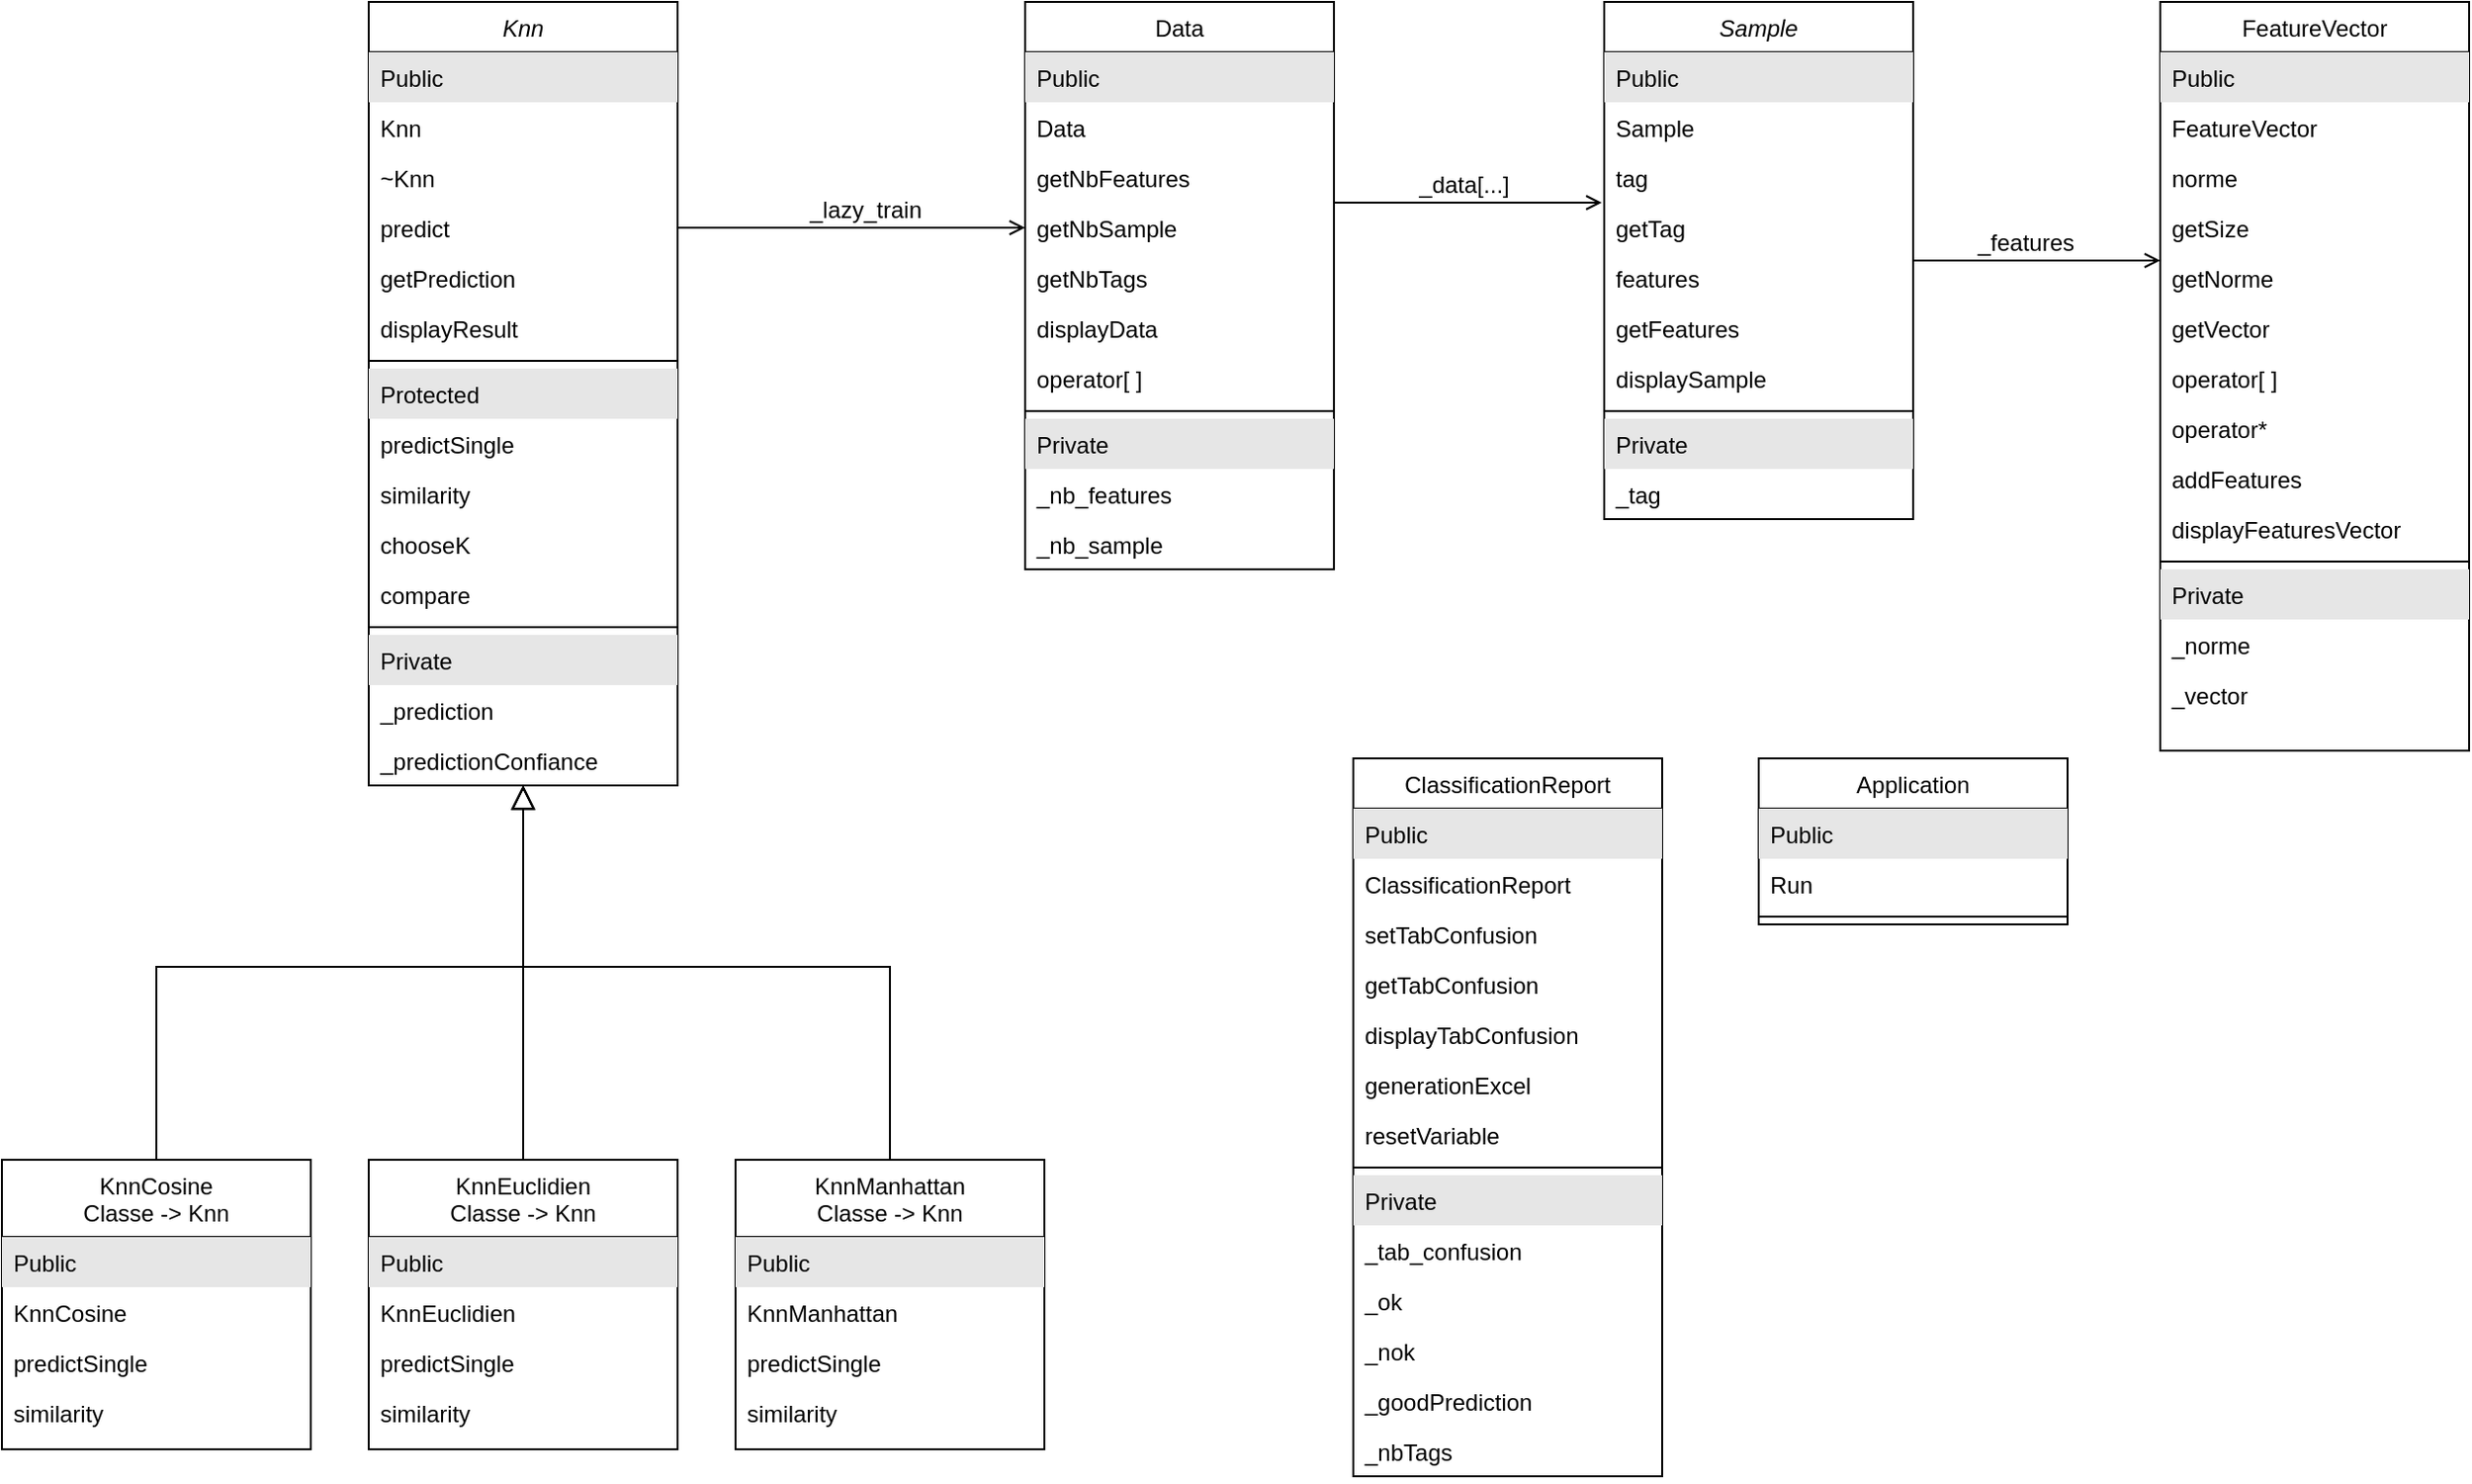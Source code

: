 <mxfile version="23.0.2" type="device">
  <diagram id="C5RBs43oDa-KdzZeNtuy" name="Page-1">
    <mxGraphModel dx="2769" dy="868" grid="0" gridSize="10" guides="1" tooltips="1" connect="1" arrows="1" fold="1" page="0" pageScale="1" pageWidth="827" pageHeight="1169" math="0" shadow="0">
      <root>
        <mxCell id="WIyWlLk6GJQsqaUBKTNV-0" />
        <mxCell id="WIyWlLk6GJQsqaUBKTNV-1" parent="WIyWlLk6GJQsqaUBKTNV-0" />
        <mxCell id="zkfFHV4jXpPFQw0GAbJ--0" value="Sample" style="swimlane;fontStyle=2;align=center;verticalAlign=top;childLayout=stackLayout;horizontal=1;startSize=26;horizontalStack=0;resizeParent=1;resizeLast=0;collapsible=1;marginBottom=0;rounded=0;shadow=0;strokeWidth=1;" parent="WIyWlLk6GJQsqaUBKTNV-1" vertex="1">
          <mxGeometry x="220" y="120" width="160" height="268" as="geometry">
            <mxRectangle x="220" y="120" width="160" height="26" as="alternateBounds" />
          </mxGeometry>
        </mxCell>
        <mxCell id="HEh5uCjqlM5CxO42WRTw-84" value="Public" style="text;align=left;verticalAlign=top;spacingLeft=4;spacingRight=4;overflow=hidden;rotatable=0;points=[[0,0.5],[1,0.5]];portConstraint=eastwest;fillColor=#E6E6E6;" parent="zkfFHV4jXpPFQw0GAbJ--0" vertex="1">
          <mxGeometry y="26" width="160" height="26" as="geometry" />
        </mxCell>
        <mxCell id="zkfFHV4jXpPFQw0GAbJ--1" value="Sample" style="text;align=left;verticalAlign=top;spacingLeft=4;spacingRight=4;overflow=hidden;rotatable=0;points=[[0,0.5],[1,0.5]];portConstraint=eastwest;" parent="zkfFHV4jXpPFQw0GAbJ--0" vertex="1">
          <mxGeometry y="52" width="160" height="26" as="geometry" />
        </mxCell>
        <mxCell id="zkfFHV4jXpPFQw0GAbJ--2" value="tag" style="text;align=left;verticalAlign=top;spacingLeft=4;spacingRight=4;overflow=hidden;rotatable=0;points=[[0,0.5],[1,0.5]];portConstraint=eastwest;rounded=0;shadow=0;html=0;" parent="zkfFHV4jXpPFQw0GAbJ--0" vertex="1">
          <mxGeometry y="78" width="160" height="26" as="geometry" />
        </mxCell>
        <mxCell id="HEh5uCjqlM5CxO42WRTw-120" value="" style="endArrow=open;shadow=0;strokeWidth=1;rounded=0;endFill=1;edgeStyle=elbowEdgeStyle;elbow=vertical;entryX=-0.008;entryY=0.013;entryDx=0;entryDy=0;entryPerimeter=0;" parent="zkfFHV4jXpPFQw0GAbJ--0" target="zkfFHV4jXpPFQw0GAbJ--3" edge="1">
          <mxGeometry x="0.5" y="41" relative="1" as="geometry">
            <mxPoint x="-140" y="104.04" as="sourcePoint" />
            <mxPoint x="40" y="104.04" as="targetPoint" />
            <mxPoint x="-40" y="32" as="offset" />
          </mxGeometry>
        </mxCell>
        <mxCell id="HEh5uCjqlM5CxO42WRTw-121" value="_data[...]" style="text;html=1;resizable=0;points=[];;align=center;verticalAlign=middle;labelBackgroundColor=none;rounded=0;shadow=0;strokeWidth=1;fontSize=12;" parent="HEh5uCjqlM5CxO42WRTw-120" vertex="1" connectable="0">
          <mxGeometry x="0.5" y="49" relative="1" as="geometry">
            <mxPoint x="-38" y="40" as="offset" />
          </mxGeometry>
        </mxCell>
        <mxCell id="zkfFHV4jXpPFQw0GAbJ--3" value="getTag" style="text;align=left;verticalAlign=top;spacingLeft=4;spacingRight=4;overflow=hidden;rotatable=0;points=[[0,0.5],[1,0.5]];portConstraint=eastwest;rounded=0;shadow=0;html=0;" parent="zkfFHV4jXpPFQw0GAbJ--0" vertex="1">
          <mxGeometry y="104" width="160" height="26" as="geometry" />
        </mxCell>
        <mxCell id="zkfFHV4jXpPFQw0GAbJ--5" value="features" style="text;align=left;verticalAlign=top;spacingLeft=4;spacingRight=4;overflow=hidden;rotatable=0;points=[[0,0.5],[1,0.5]];portConstraint=eastwest;" parent="zkfFHV4jXpPFQw0GAbJ--0" vertex="1">
          <mxGeometry y="130" width="160" height="26" as="geometry" />
        </mxCell>
        <mxCell id="HEh5uCjqlM5CxO42WRTw-69" value="getFeatures" style="text;align=left;verticalAlign=top;spacingLeft=4;spacingRight=4;overflow=hidden;rotatable=0;points=[[0,0.5],[1,0.5]];portConstraint=eastwest;" parent="zkfFHV4jXpPFQw0GAbJ--0" vertex="1">
          <mxGeometry y="156" width="160" height="26" as="geometry" />
        </mxCell>
        <mxCell id="HEh5uCjqlM5CxO42WRTw-70" value="displaySample" style="text;align=left;verticalAlign=top;spacingLeft=4;spacingRight=4;overflow=hidden;rotatable=0;points=[[0,0.5],[1,0.5]];portConstraint=eastwest;" parent="zkfFHV4jXpPFQw0GAbJ--0" vertex="1">
          <mxGeometry y="182" width="160" height="26" as="geometry" />
        </mxCell>
        <mxCell id="zkfFHV4jXpPFQw0GAbJ--4" value="" style="line;html=1;strokeWidth=1;align=left;verticalAlign=middle;spacingTop=-1;spacingLeft=3;spacingRight=3;rotatable=0;labelPosition=right;points=[];portConstraint=eastwest;" parent="zkfFHV4jXpPFQw0GAbJ--0" vertex="1">
          <mxGeometry y="208" width="160" height="8" as="geometry" />
        </mxCell>
        <mxCell id="HEh5uCjqlM5CxO42WRTw-85" value="Private" style="text;align=left;verticalAlign=top;spacingLeft=4;spacingRight=4;overflow=hidden;rotatable=0;points=[[0,0.5],[1,0.5]];portConstraint=eastwest;fillColor=#E6E6E6;" parent="zkfFHV4jXpPFQw0GAbJ--0" vertex="1">
          <mxGeometry y="216" width="160" height="26" as="geometry" />
        </mxCell>
        <mxCell id="HEh5uCjqlM5CxO42WRTw-71" value="_tag" style="text;align=left;verticalAlign=top;spacingLeft=4;spacingRight=4;overflow=hidden;rotatable=0;points=[[0,0.5],[1,0.5]];portConstraint=eastwest;" parent="zkfFHV4jXpPFQw0GAbJ--0" vertex="1">
          <mxGeometry y="242" width="160" height="26" as="geometry" />
        </mxCell>
        <mxCell id="zkfFHV4jXpPFQw0GAbJ--17" value="FeatureVector" style="swimlane;fontStyle=0;align=center;verticalAlign=top;childLayout=stackLayout;horizontal=1;startSize=26;horizontalStack=0;resizeParent=1;resizeLast=0;collapsible=1;marginBottom=0;rounded=0;shadow=0;strokeWidth=1;" parent="WIyWlLk6GJQsqaUBKTNV-1" vertex="1">
          <mxGeometry x="508" y="120" width="160" height="388" as="geometry">
            <mxRectangle x="508" y="120" width="160" height="26" as="alternateBounds" />
          </mxGeometry>
        </mxCell>
        <mxCell id="HEh5uCjqlM5CxO42WRTw-82" value="Public" style="text;align=left;verticalAlign=top;spacingLeft=4;spacingRight=4;overflow=hidden;rotatable=0;points=[[0,0.5],[1,0.5]];portConstraint=eastwest;fillColor=#E6E6E6;" parent="zkfFHV4jXpPFQw0GAbJ--17" vertex="1">
          <mxGeometry y="26" width="160" height="26" as="geometry" />
        </mxCell>
        <mxCell id="zkfFHV4jXpPFQw0GAbJ--18" value="FeatureVector" style="text;align=left;verticalAlign=top;spacingLeft=4;spacingRight=4;overflow=hidden;rotatable=0;points=[[0,0.5],[1,0.5]];portConstraint=eastwest;" parent="zkfFHV4jXpPFQw0GAbJ--17" vertex="1">
          <mxGeometry y="52" width="160" height="26" as="geometry" />
        </mxCell>
        <mxCell id="zkfFHV4jXpPFQw0GAbJ--19" value="norme" style="text;align=left;verticalAlign=top;spacingLeft=4;spacingRight=4;overflow=hidden;rotatable=0;points=[[0,0.5],[1,0.5]];portConstraint=eastwest;rounded=0;shadow=0;html=0;" parent="zkfFHV4jXpPFQw0GAbJ--17" vertex="1">
          <mxGeometry y="78" width="160" height="26" as="geometry" />
        </mxCell>
        <mxCell id="zkfFHV4jXpPFQw0GAbJ--20" value="getSize" style="text;align=left;verticalAlign=top;spacingLeft=4;spacingRight=4;overflow=hidden;rotatable=0;points=[[0,0.5],[1,0.5]];portConstraint=eastwest;rounded=0;shadow=0;html=0;" parent="zkfFHV4jXpPFQw0GAbJ--17" vertex="1">
          <mxGeometry y="104" width="160" height="26" as="geometry" />
        </mxCell>
        <mxCell id="zkfFHV4jXpPFQw0GAbJ--21" value="getNorme" style="text;align=left;verticalAlign=top;spacingLeft=4;spacingRight=4;overflow=hidden;rotatable=0;points=[[0,0.5],[1,0.5]];portConstraint=eastwest;rounded=0;shadow=0;html=0;" parent="zkfFHV4jXpPFQw0GAbJ--17" vertex="1">
          <mxGeometry y="130" width="160" height="26" as="geometry" />
        </mxCell>
        <mxCell id="zkfFHV4jXpPFQw0GAbJ--22" value="getVector" style="text;align=left;verticalAlign=top;spacingLeft=4;spacingRight=4;overflow=hidden;rotatable=0;points=[[0,0.5],[1,0.5]];portConstraint=eastwest;rounded=0;shadow=0;html=0;" parent="zkfFHV4jXpPFQw0GAbJ--17" vertex="1">
          <mxGeometry y="156" width="160" height="26" as="geometry" />
        </mxCell>
        <mxCell id="zkfFHV4jXpPFQw0GAbJ--24" value="operator[ ]" style="text;align=left;verticalAlign=top;spacingLeft=4;spacingRight=4;overflow=hidden;rotatable=0;points=[[0,0.5],[1,0.5]];portConstraint=eastwest;" parent="zkfFHV4jXpPFQw0GAbJ--17" vertex="1">
          <mxGeometry y="182" width="160" height="26" as="geometry" />
        </mxCell>
        <mxCell id="zkfFHV4jXpPFQw0GAbJ--25" value="operator*" style="text;align=left;verticalAlign=top;spacingLeft=4;spacingRight=4;overflow=hidden;rotatable=0;points=[[0,0.5],[1,0.5]];portConstraint=eastwest;" parent="zkfFHV4jXpPFQw0GAbJ--17" vertex="1">
          <mxGeometry y="208" width="160" height="26" as="geometry" />
        </mxCell>
        <mxCell id="HEh5uCjqlM5CxO42WRTw-65" value="addFeatures" style="text;align=left;verticalAlign=top;spacingLeft=4;spacingRight=4;overflow=hidden;rotatable=0;points=[[0,0.5],[1,0.5]];portConstraint=eastwest;" parent="zkfFHV4jXpPFQw0GAbJ--17" vertex="1">
          <mxGeometry y="234" width="160" height="26" as="geometry" />
        </mxCell>
        <mxCell id="HEh5uCjqlM5CxO42WRTw-66" value="displayFeaturesVector" style="text;align=left;verticalAlign=top;spacingLeft=4;spacingRight=4;overflow=hidden;rotatable=0;points=[[0,0.5],[1,0.5]];portConstraint=eastwest;" parent="zkfFHV4jXpPFQw0GAbJ--17" vertex="1">
          <mxGeometry y="260" width="160" height="26" as="geometry" />
        </mxCell>
        <mxCell id="zkfFHV4jXpPFQw0GAbJ--23" value="" style="line;html=1;strokeWidth=1;align=left;verticalAlign=middle;spacingTop=-1;spacingLeft=3;spacingRight=3;rotatable=0;labelPosition=right;points=[];portConstraint=eastwest;" parent="zkfFHV4jXpPFQw0GAbJ--17" vertex="1">
          <mxGeometry y="286" width="160" height="8" as="geometry" />
        </mxCell>
        <mxCell id="HEh5uCjqlM5CxO42WRTw-81" value="Private" style="text;align=left;verticalAlign=top;spacingLeft=4;spacingRight=4;overflow=hidden;rotatable=0;points=[[0,0.5],[1,0.5]];portConstraint=eastwest;fillColor=#E6E6E6;" parent="zkfFHV4jXpPFQw0GAbJ--17" vertex="1">
          <mxGeometry y="294" width="160" height="26" as="geometry" />
        </mxCell>
        <mxCell id="HEh5uCjqlM5CxO42WRTw-67" value="_norme" style="text;align=left;verticalAlign=top;spacingLeft=4;spacingRight=4;overflow=hidden;rotatable=0;points=[[0,0.5],[1,0.5]];portConstraint=eastwest;" parent="zkfFHV4jXpPFQw0GAbJ--17" vertex="1">
          <mxGeometry y="320" width="160" height="26" as="geometry" />
        </mxCell>
        <mxCell id="HEh5uCjqlM5CxO42WRTw-68" value="_vector" style="text;align=left;verticalAlign=top;spacingLeft=4;spacingRight=4;overflow=hidden;rotatable=0;points=[[0,0.5],[1,0.5]];portConstraint=eastwest;" parent="zkfFHV4jXpPFQw0GAbJ--17" vertex="1">
          <mxGeometry y="346" width="160" height="26" as="geometry" />
        </mxCell>
        <mxCell id="zkfFHV4jXpPFQw0GAbJ--26" value="" style="endArrow=open;shadow=0;strokeWidth=1;rounded=0;endFill=1;edgeStyle=elbowEdgeStyle;elbow=vertical;" parent="WIyWlLk6GJQsqaUBKTNV-1" source="zkfFHV4jXpPFQw0GAbJ--0" target="zkfFHV4jXpPFQw0GAbJ--17" edge="1">
          <mxGeometry x="0.5" y="41" relative="1" as="geometry">
            <mxPoint x="380" y="192" as="sourcePoint" />
            <mxPoint x="540" y="192" as="targetPoint" />
            <mxPoint x="-40" y="32" as="offset" />
          </mxGeometry>
        </mxCell>
        <mxCell id="zkfFHV4jXpPFQw0GAbJ--29" value="_features" style="text;html=1;resizable=0;points=[];;align=center;verticalAlign=middle;labelBackgroundColor=none;rounded=0;shadow=0;strokeWidth=1;fontSize=12;" parent="zkfFHV4jXpPFQw0GAbJ--26" vertex="1" connectable="0">
          <mxGeometry x="0.5" y="49" relative="1" as="geometry">
            <mxPoint x="-38" y="40" as="offset" />
          </mxGeometry>
        </mxCell>
        <mxCell id="HEh5uCjqlM5CxO42WRTw-0" value="Knn" style="swimlane;fontStyle=2;align=center;verticalAlign=top;childLayout=stackLayout;horizontal=1;startSize=26;horizontalStack=0;resizeParent=1;resizeLast=0;collapsible=1;marginBottom=0;rounded=0;shadow=0;strokeWidth=1;" parent="WIyWlLk6GJQsqaUBKTNV-1" vertex="1">
          <mxGeometry x="-420" y="120" width="160" height="406" as="geometry">
            <mxRectangle x="230" y="140" width="160" height="26" as="alternateBounds" />
          </mxGeometry>
        </mxCell>
        <mxCell id="HEh5uCjqlM5CxO42WRTw-91" value="Public" style="text;align=left;verticalAlign=top;spacingLeft=4;spacingRight=4;overflow=hidden;rotatable=0;points=[[0,0.5],[1,0.5]];portConstraint=eastwest;fillColor=#E6E6E6;" parent="HEh5uCjqlM5CxO42WRTw-0" vertex="1">
          <mxGeometry y="26" width="160" height="26" as="geometry" />
        </mxCell>
        <mxCell id="HEh5uCjqlM5CxO42WRTw-1" value="Knn" style="text;align=left;verticalAlign=top;spacingLeft=4;spacingRight=4;overflow=hidden;rotatable=0;points=[[0,0.5],[1,0.5]];portConstraint=eastwest;" parent="HEh5uCjqlM5CxO42WRTw-0" vertex="1">
          <mxGeometry y="52" width="160" height="26" as="geometry" />
        </mxCell>
        <mxCell id="HEh5uCjqlM5CxO42WRTw-2" value="~Knn" style="text;align=left;verticalAlign=top;spacingLeft=4;spacingRight=4;overflow=hidden;rotatable=0;points=[[0,0.5],[1,0.5]];portConstraint=eastwest;rounded=0;shadow=0;html=0;" parent="HEh5uCjqlM5CxO42WRTw-0" vertex="1">
          <mxGeometry y="78" width="160" height="26" as="geometry" />
        </mxCell>
        <mxCell id="HEh5uCjqlM5CxO42WRTw-3" value="predict" style="text;align=left;verticalAlign=top;spacingLeft=4;spacingRight=4;overflow=hidden;rotatable=0;points=[[0,0.5],[1,0.5]];portConstraint=eastwest;rounded=0;shadow=0;html=0;" parent="HEh5uCjqlM5CxO42WRTw-0" vertex="1">
          <mxGeometry y="104" width="160" height="26" as="geometry" />
        </mxCell>
        <mxCell id="HEh5uCjqlM5CxO42WRTw-96" value="getPrediction" style="text;align=left;verticalAlign=top;spacingLeft=4;spacingRight=4;overflow=hidden;rotatable=0;points=[[0,0.5],[1,0.5]];portConstraint=eastwest;rounded=0;shadow=0;html=0;" parent="HEh5uCjqlM5CxO42WRTw-0" vertex="1">
          <mxGeometry y="130" width="160" height="26" as="geometry" />
        </mxCell>
        <mxCell id="HEh5uCjqlM5CxO42WRTw-97" value="displayResult" style="text;align=left;verticalAlign=top;spacingLeft=4;spacingRight=4;overflow=hidden;rotatable=0;points=[[0,0.5],[1,0.5]];portConstraint=eastwest;rounded=0;shadow=0;html=0;" parent="HEh5uCjqlM5CxO42WRTw-0" vertex="1">
          <mxGeometry y="156" width="160" height="26" as="geometry" />
        </mxCell>
        <mxCell id="HEh5uCjqlM5CxO42WRTw-4" value="" style="line;html=1;strokeWidth=1;align=left;verticalAlign=middle;spacingTop=-1;spacingLeft=3;spacingRight=3;rotatable=0;labelPosition=right;points=[];portConstraint=eastwest;" parent="HEh5uCjqlM5CxO42WRTw-0" vertex="1">
          <mxGeometry y="182" width="160" height="8" as="geometry" />
        </mxCell>
        <mxCell id="HEh5uCjqlM5CxO42WRTw-92" value="Protected" style="text;align=left;verticalAlign=top;spacingLeft=4;spacingRight=4;overflow=hidden;rotatable=0;points=[[0,0.5],[1,0.5]];portConstraint=eastwest;fillColor=#E6E6E6;" parent="HEh5uCjqlM5CxO42WRTw-0" vertex="1">
          <mxGeometry y="190" width="160" height="26" as="geometry" />
        </mxCell>
        <mxCell id="HEh5uCjqlM5CxO42WRTw-102" value="predictSingle" style="text;align=left;verticalAlign=top;spacingLeft=4;spacingRight=4;overflow=hidden;rotatable=0;points=[[0,0.5],[1,0.5]];portConstraint=eastwest;rounded=0;shadow=0;html=0;" parent="HEh5uCjqlM5CxO42WRTw-0" vertex="1">
          <mxGeometry y="216" width="160" height="26" as="geometry" />
        </mxCell>
        <mxCell id="HEh5uCjqlM5CxO42WRTw-5" value="similarity" style="text;align=left;verticalAlign=top;spacingLeft=4;spacingRight=4;overflow=hidden;rotatable=0;points=[[0,0.5],[1,0.5]];portConstraint=eastwest;" parent="HEh5uCjqlM5CxO42WRTw-0" vertex="1">
          <mxGeometry y="242" width="160" height="26" as="geometry" />
        </mxCell>
        <mxCell id="HEh5uCjqlM5CxO42WRTw-103" value="chooseK" style="text;align=left;verticalAlign=top;spacingLeft=4;spacingRight=4;overflow=hidden;rotatable=0;points=[[0,0.5],[1,0.5]];portConstraint=eastwest;" parent="HEh5uCjqlM5CxO42WRTw-0" vertex="1">
          <mxGeometry y="268" width="160" height="26" as="geometry" />
        </mxCell>
        <mxCell id="HEh5uCjqlM5CxO42WRTw-104" value="compare" style="text;align=left;verticalAlign=top;spacingLeft=4;spacingRight=4;overflow=hidden;rotatable=0;points=[[0,0.5],[1,0.5]];portConstraint=eastwest;" parent="HEh5uCjqlM5CxO42WRTw-0" vertex="1">
          <mxGeometry y="294" width="160" height="26" as="geometry" />
        </mxCell>
        <mxCell id="HEh5uCjqlM5CxO42WRTw-99" value="" style="line;html=1;strokeWidth=1;align=left;verticalAlign=middle;spacingTop=-1;spacingLeft=3;spacingRight=3;rotatable=0;labelPosition=right;points=[];portConstraint=eastwest;" parent="HEh5uCjqlM5CxO42WRTw-0" vertex="1">
          <mxGeometry y="320" width="160" height="8" as="geometry" />
        </mxCell>
        <mxCell id="HEh5uCjqlM5CxO42WRTw-98" value="Private" style="text;align=left;verticalAlign=top;spacingLeft=4;spacingRight=4;overflow=hidden;rotatable=0;points=[[0,0.5],[1,0.5]];portConstraint=eastwest;fillColor=#E6E6E6;" parent="HEh5uCjqlM5CxO42WRTw-0" vertex="1">
          <mxGeometry y="328" width="160" height="26" as="geometry" />
        </mxCell>
        <mxCell id="HEh5uCjqlM5CxO42WRTw-100" value="_prediction" style="text;align=left;verticalAlign=top;spacingLeft=4;spacingRight=4;overflow=hidden;rotatable=0;points=[[0,0.5],[1,0.5]];portConstraint=eastwest;" parent="HEh5uCjqlM5CxO42WRTw-0" vertex="1">
          <mxGeometry y="354" width="160" height="26" as="geometry" />
        </mxCell>
        <mxCell id="0_DvMKdovP0bEm1a_6Xn-0" value="_predictionConfiance" style="text;align=left;verticalAlign=top;spacingLeft=4;spacingRight=4;overflow=hidden;rotatable=0;points=[[0,0.5],[1,0.5]];portConstraint=eastwest;" vertex="1" parent="HEh5uCjqlM5CxO42WRTw-0">
          <mxGeometry y="380" width="160" height="26" as="geometry" />
        </mxCell>
        <mxCell id="HEh5uCjqlM5CxO42WRTw-6" value="KnnCosine&#xa;Classe -&gt; Knn" style="swimlane;fontStyle=0;align=center;verticalAlign=top;childLayout=stackLayout;horizontal=1;startSize=40;horizontalStack=0;resizeParent=1;resizeLast=0;collapsible=1;marginBottom=0;rounded=0;shadow=0;strokeWidth=1;" parent="WIyWlLk6GJQsqaUBKTNV-1" vertex="1">
          <mxGeometry x="-610" y="720" width="160" height="150" as="geometry">
            <mxRectangle x="130" y="380" width="160" height="26" as="alternateBounds" />
          </mxGeometry>
        </mxCell>
        <mxCell id="HEh5uCjqlM5CxO42WRTw-95" value="Public" style="text;align=left;verticalAlign=top;spacingLeft=4;spacingRight=4;overflow=hidden;rotatable=0;points=[[0,0.5],[1,0.5]];portConstraint=eastwest;fillColor=#E6E6E6;" parent="HEh5uCjqlM5CxO42WRTw-6" vertex="1">
          <mxGeometry y="40" width="160" height="26" as="geometry" />
        </mxCell>
        <mxCell id="HEh5uCjqlM5CxO42WRTw-7" value="KnnCosine" style="text;align=left;verticalAlign=top;spacingLeft=4;spacingRight=4;overflow=hidden;rotatable=0;points=[[0,0.5],[1,0.5]];portConstraint=eastwest;" parent="HEh5uCjqlM5CxO42WRTw-6" vertex="1">
          <mxGeometry y="66" width="160" height="26" as="geometry" />
        </mxCell>
        <mxCell id="HEh5uCjqlM5CxO42WRTw-8" value="predictSingle" style="text;align=left;verticalAlign=top;spacingLeft=4;spacingRight=4;overflow=hidden;rotatable=0;points=[[0,0.5],[1,0.5]];portConstraint=eastwest;rounded=0;shadow=0;html=0;" parent="HEh5uCjqlM5CxO42WRTw-6" vertex="1">
          <mxGeometry y="92" width="160" height="26" as="geometry" />
        </mxCell>
        <mxCell id="HEh5uCjqlM5CxO42WRTw-10" value="similarity" style="text;align=left;verticalAlign=top;spacingLeft=4;spacingRight=4;overflow=hidden;rotatable=0;points=[[0,0.5],[1,0.5]];portConstraint=eastwest;fontStyle=0" parent="HEh5uCjqlM5CxO42WRTw-6" vertex="1">
          <mxGeometry y="118" width="160" height="26" as="geometry" />
        </mxCell>
        <mxCell id="HEh5uCjqlM5CxO42WRTw-16" value="" style="endArrow=block;endSize=10;endFill=0;shadow=0;strokeWidth=1;rounded=0;edgeStyle=elbowEdgeStyle;elbow=vertical;exitX=0.5;exitY=0;exitDx=0;exitDy=0;entryX=0.5;entryY=1;entryDx=0;entryDy=0;" parent="WIyWlLk6GJQsqaUBKTNV-1" source="HEh5uCjqlM5CxO42WRTw-58" target="HEh5uCjqlM5CxO42WRTw-0" edge="1">
          <mxGeometry width="160" relative="1" as="geometry">
            <mxPoint x="-230" y="698" as="sourcePoint" />
            <mxPoint x="-350" y="550" as="targetPoint" />
            <Array as="points">
              <mxPoint x="-240" y="620" />
            </Array>
          </mxGeometry>
        </mxCell>
        <mxCell id="HEh5uCjqlM5CxO42WRTw-17" value="" style="endArrow=open;shadow=0;strokeWidth=1;rounded=0;endFill=1;edgeStyle=elbowEdgeStyle;elbow=vertical;entryX=0;entryY=0.5;entryDx=0;entryDy=0;" parent="WIyWlLk6GJQsqaUBKTNV-1" source="HEh5uCjqlM5CxO42WRTw-0" target="HEh5uCjqlM5CxO42WRTw-24" edge="1">
          <mxGeometry x="0.5" y="41" relative="1" as="geometry">
            <mxPoint x="-230" y="192" as="sourcePoint" />
            <mxPoint x="-102" y="189" as="targetPoint" />
            <mxPoint x="-40" y="32" as="offset" />
          </mxGeometry>
        </mxCell>
        <mxCell id="HEh5uCjqlM5CxO42WRTw-20" value="_lazy_train" style="text;html=1;resizable=0;points=[];;align=center;verticalAlign=middle;labelBackgroundColor=none;rounded=0;shadow=0;strokeWidth=1;fontSize=12;" parent="HEh5uCjqlM5CxO42WRTw-17" vertex="1" connectable="0">
          <mxGeometry x="0.5" y="49" relative="1" as="geometry">
            <mxPoint x="-38" y="40" as="offset" />
          </mxGeometry>
        </mxCell>
        <mxCell id="HEh5uCjqlM5CxO42WRTw-21" value="Data" style="swimlane;fontStyle=0;align=center;verticalAlign=top;childLayout=stackLayout;horizontal=1;startSize=26;horizontalStack=0;resizeParent=1;resizeLast=0;collapsible=1;marginBottom=0;rounded=0;shadow=0;strokeWidth=1;" parent="WIyWlLk6GJQsqaUBKTNV-1" vertex="1">
          <mxGeometry x="-80" y="120" width="160" height="294" as="geometry">
            <mxRectangle x="550" y="140" width="160" height="26" as="alternateBounds" />
          </mxGeometry>
        </mxCell>
        <mxCell id="HEh5uCjqlM5CxO42WRTw-86" value="Public" style="text;align=left;verticalAlign=top;spacingLeft=4;spacingRight=4;overflow=hidden;rotatable=0;points=[[0,0.5],[1,0.5]];portConstraint=eastwest;fillColor=#E6E6E6;" parent="HEh5uCjqlM5CxO42WRTw-21" vertex="1">
          <mxGeometry y="26" width="160" height="26" as="geometry" />
        </mxCell>
        <mxCell id="HEh5uCjqlM5CxO42WRTw-22" value="Data" style="text;align=left;verticalAlign=top;spacingLeft=4;spacingRight=4;overflow=hidden;rotatable=0;points=[[0,0.5],[1,0.5]];portConstraint=eastwest;" parent="HEh5uCjqlM5CxO42WRTw-21" vertex="1">
          <mxGeometry y="52" width="160" height="26" as="geometry" />
        </mxCell>
        <mxCell id="HEh5uCjqlM5CxO42WRTw-23" value="getNbFeatures" style="text;align=left;verticalAlign=top;spacingLeft=4;spacingRight=4;overflow=hidden;rotatable=0;points=[[0,0.5],[1,0.5]];portConstraint=eastwest;rounded=0;shadow=0;html=0;" parent="HEh5uCjqlM5CxO42WRTw-21" vertex="1">
          <mxGeometry y="78" width="160" height="26" as="geometry" />
        </mxCell>
        <mxCell id="HEh5uCjqlM5CxO42WRTw-24" value="getNbSample" style="text;align=left;verticalAlign=top;spacingLeft=4;spacingRight=4;overflow=hidden;rotatable=0;points=[[0,0.5],[1,0.5]];portConstraint=eastwest;rounded=0;shadow=0;html=0;" parent="HEh5uCjqlM5CxO42WRTw-21" vertex="1">
          <mxGeometry y="104" width="160" height="26" as="geometry" />
        </mxCell>
        <mxCell id="HEh5uCjqlM5CxO42WRTw-25" value="getNbTags" style="text;align=left;verticalAlign=top;spacingLeft=4;spacingRight=4;overflow=hidden;rotatable=0;points=[[0,0.5],[1,0.5]];portConstraint=eastwest;rounded=0;shadow=0;html=0;" parent="HEh5uCjqlM5CxO42WRTw-21" vertex="1">
          <mxGeometry y="130" width="160" height="26" as="geometry" />
        </mxCell>
        <mxCell id="HEh5uCjqlM5CxO42WRTw-26" value="displayData" style="text;align=left;verticalAlign=top;spacingLeft=4;spacingRight=4;overflow=hidden;rotatable=0;points=[[0,0.5],[1,0.5]];portConstraint=eastwest;rounded=0;shadow=0;html=0;" parent="HEh5uCjqlM5CxO42WRTw-21" vertex="1">
          <mxGeometry y="156" width="160" height="26" as="geometry" />
        </mxCell>
        <mxCell id="HEh5uCjqlM5CxO42WRTw-73" value="operator[ ]" style="text;align=left;verticalAlign=top;spacingLeft=4;spacingRight=4;overflow=hidden;rotatable=0;points=[[0,0.5],[1,0.5]];portConstraint=eastwest;" parent="HEh5uCjqlM5CxO42WRTw-21" vertex="1">
          <mxGeometry y="182" width="160" height="26" as="geometry" />
        </mxCell>
        <mxCell id="HEh5uCjqlM5CxO42WRTw-27" value="" style="line;html=1;strokeWidth=1;align=left;verticalAlign=middle;spacingTop=-1;spacingLeft=3;spacingRight=3;rotatable=0;labelPosition=right;points=[];portConstraint=eastwest;" parent="HEh5uCjqlM5CxO42WRTw-21" vertex="1">
          <mxGeometry y="208" width="160" height="8" as="geometry" />
        </mxCell>
        <mxCell id="HEh5uCjqlM5CxO42WRTw-87" value="Private" style="text;align=left;verticalAlign=top;spacingLeft=4;spacingRight=4;overflow=hidden;rotatable=0;points=[[0,0.5],[1,0.5]];portConstraint=eastwest;fillColor=#E6E6E6;" parent="HEh5uCjqlM5CxO42WRTw-21" vertex="1">
          <mxGeometry y="216" width="160" height="26" as="geometry" />
        </mxCell>
        <mxCell id="HEh5uCjqlM5CxO42WRTw-29" value="_nb_features" style="text;align=left;verticalAlign=top;spacingLeft=4;spacingRight=4;overflow=hidden;rotatable=0;points=[[0,0.5],[1,0.5]];portConstraint=eastwest;" parent="HEh5uCjqlM5CxO42WRTw-21" vertex="1">
          <mxGeometry y="242" width="160" height="26" as="geometry" />
        </mxCell>
        <mxCell id="HEh5uCjqlM5CxO42WRTw-74" value="_nb_sample" style="text;align=left;verticalAlign=top;spacingLeft=4;spacingRight=4;overflow=hidden;rotatable=0;points=[[0,0.5],[1,0.5]];portConstraint=eastwest;" parent="HEh5uCjqlM5CxO42WRTw-21" vertex="1">
          <mxGeometry y="268" width="160" height="26" as="geometry" />
        </mxCell>
        <mxCell id="HEh5uCjqlM5CxO42WRTw-30" value="KnnEuclidien&#xa;Classe -&gt; Knn" style="swimlane;fontStyle=0;align=center;verticalAlign=top;childLayout=stackLayout;horizontal=1;startSize=40;horizontalStack=0;resizeParent=1;resizeLast=0;collapsible=1;marginBottom=0;rounded=0;shadow=0;strokeWidth=1;" parent="WIyWlLk6GJQsqaUBKTNV-1" vertex="1">
          <mxGeometry x="-420" y="720" width="160" height="150" as="geometry">
            <mxRectangle x="130" y="380" width="160" height="26" as="alternateBounds" />
          </mxGeometry>
        </mxCell>
        <mxCell id="HEh5uCjqlM5CxO42WRTw-94" value="Public" style="text;align=left;verticalAlign=top;spacingLeft=4;spacingRight=4;overflow=hidden;rotatable=0;points=[[0,0.5],[1,0.5]];portConstraint=eastwest;fillColor=#E6E6E6;" parent="HEh5uCjqlM5CxO42WRTw-30" vertex="1">
          <mxGeometry y="40" width="160" height="26" as="geometry" />
        </mxCell>
        <mxCell id="HEh5uCjqlM5CxO42WRTw-113" value="KnnEuclidien" style="text;align=left;verticalAlign=top;spacingLeft=4;spacingRight=4;overflow=hidden;rotatable=0;points=[[0,0.5],[1,0.5]];portConstraint=eastwest;" parent="HEh5uCjqlM5CxO42WRTw-30" vertex="1">
          <mxGeometry y="66" width="160" height="26" as="geometry" />
        </mxCell>
        <mxCell id="HEh5uCjqlM5CxO42WRTw-114" value="predictSingle" style="text;align=left;verticalAlign=top;spacingLeft=4;spacingRight=4;overflow=hidden;rotatable=0;points=[[0,0.5],[1,0.5]];portConstraint=eastwest;rounded=0;shadow=0;html=0;" parent="HEh5uCjqlM5CxO42WRTw-30" vertex="1">
          <mxGeometry y="92" width="160" height="26" as="geometry" />
        </mxCell>
        <mxCell id="HEh5uCjqlM5CxO42WRTw-115" value="similarity" style="text;align=left;verticalAlign=top;spacingLeft=4;spacingRight=4;overflow=hidden;rotatable=0;points=[[0,0.5],[1,0.5]];portConstraint=eastwest;fontStyle=0" parent="HEh5uCjqlM5CxO42WRTw-30" vertex="1">
          <mxGeometry y="118" width="160" height="26" as="geometry" />
        </mxCell>
        <mxCell id="HEh5uCjqlM5CxO42WRTw-37" value="ClassificationReport" style="swimlane;fontStyle=0;align=center;verticalAlign=top;childLayout=stackLayout;horizontal=1;startSize=26;horizontalStack=0;resizeParent=1;resizeLast=0;collapsible=1;marginBottom=0;rounded=0;shadow=0;strokeWidth=1;" parent="WIyWlLk6GJQsqaUBKTNV-1" vertex="1">
          <mxGeometry x="90" y="512" width="160" height="372" as="geometry">
            <mxRectangle x="550" y="140" width="160" height="26" as="alternateBounds" />
          </mxGeometry>
        </mxCell>
        <mxCell id="HEh5uCjqlM5CxO42WRTw-89" value="Public" style="text;align=left;verticalAlign=top;spacingLeft=4;spacingRight=4;overflow=hidden;rotatable=0;points=[[0,0.5],[1,0.5]];portConstraint=eastwest;fillColor=#E6E6E6;" parent="HEh5uCjqlM5CxO42WRTw-37" vertex="1">
          <mxGeometry y="26" width="160" height="26" as="geometry" />
        </mxCell>
        <mxCell id="HEh5uCjqlM5CxO42WRTw-38" value="ClassificationReport" style="text;align=left;verticalAlign=top;spacingLeft=4;spacingRight=4;overflow=hidden;rotatable=0;points=[[0,0.5],[1,0.5]];portConstraint=eastwest;" parent="HEh5uCjqlM5CxO42WRTw-37" vertex="1">
          <mxGeometry y="52" width="160" height="26" as="geometry" />
        </mxCell>
        <mxCell id="HEh5uCjqlM5CxO42WRTw-39" value="setTabConfusion" style="text;align=left;verticalAlign=top;spacingLeft=4;spacingRight=4;overflow=hidden;rotatable=0;points=[[0,0.5],[1,0.5]];portConstraint=eastwest;rounded=0;shadow=0;html=0;" parent="HEh5uCjqlM5CxO42WRTw-37" vertex="1">
          <mxGeometry y="78" width="160" height="26" as="geometry" />
        </mxCell>
        <mxCell id="HEh5uCjqlM5CxO42WRTw-40" value="getTabConfusion" style="text;align=left;verticalAlign=top;spacingLeft=4;spacingRight=4;overflow=hidden;rotatable=0;points=[[0,0.5],[1,0.5]];portConstraint=eastwest;rounded=0;shadow=0;html=0;" parent="HEh5uCjqlM5CxO42WRTw-37" vertex="1">
          <mxGeometry y="104" width="160" height="26" as="geometry" />
        </mxCell>
        <mxCell id="HEh5uCjqlM5CxO42WRTw-41" value="displayTabConfusion" style="text;align=left;verticalAlign=top;spacingLeft=4;spacingRight=4;overflow=hidden;rotatable=0;points=[[0,0.5],[1,0.5]];portConstraint=eastwest;rounded=0;shadow=0;html=0;" parent="HEh5uCjqlM5CxO42WRTw-37" vertex="1">
          <mxGeometry y="130" width="160" height="26" as="geometry" />
        </mxCell>
        <mxCell id="HEh5uCjqlM5CxO42WRTw-42" value="generationExcel" style="text;align=left;verticalAlign=top;spacingLeft=4;spacingRight=4;overflow=hidden;rotatable=0;points=[[0,0.5],[1,0.5]];portConstraint=eastwest;rounded=0;shadow=0;html=0;" parent="HEh5uCjqlM5CxO42WRTw-37" vertex="1">
          <mxGeometry y="156" width="160" height="26" as="geometry" />
        </mxCell>
        <mxCell id="HEh5uCjqlM5CxO42WRTw-44" value="resetVariable" style="text;align=left;verticalAlign=top;spacingLeft=4;spacingRight=4;overflow=hidden;rotatable=0;points=[[0,0.5],[1,0.5]];portConstraint=eastwest;" parent="HEh5uCjqlM5CxO42WRTw-37" vertex="1">
          <mxGeometry y="182" width="160" height="26" as="geometry" />
        </mxCell>
        <mxCell id="HEh5uCjqlM5CxO42WRTw-43" value="" style="line;html=1;strokeWidth=1;align=left;verticalAlign=middle;spacingTop=-1;spacingLeft=3;spacingRight=3;rotatable=0;labelPosition=right;points=[];portConstraint=eastwest;" parent="HEh5uCjqlM5CxO42WRTw-37" vertex="1">
          <mxGeometry y="208" width="160" height="8" as="geometry" />
        </mxCell>
        <mxCell id="HEh5uCjqlM5CxO42WRTw-90" value="Private" style="text;align=left;verticalAlign=top;spacingLeft=4;spacingRight=4;overflow=hidden;rotatable=0;points=[[0,0.5],[1,0.5]];portConstraint=eastwest;fillColor=#E6E6E6;" parent="HEh5uCjqlM5CxO42WRTw-37" vertex="1">
          <mxGeometry y="216" width="160" height="26" as="geometry" />
        </mxCell>
        <mxCell id="HEh5uCjqlM5CxO42WRTw-45" value="_tab_confusion" style="text;align=left;verticalAlign=top;spacingLeft=4;spacingRight=4;overflow=hidden;rotatable=0;points=[[0,0.5],[1,0.5]];portConstraint=eastwest;" parent="HEh5uCjqlM5CxO42WRTw-37" vertex="1">
          <mxGeometry y="242" width="160" height="26" as="geometry" />
        </mxCell>
        <mxCell id="HEh5uCjqlM5CxO42WRTw-75" value="_ok" style="text;align=left;verticalAlign=top;spacingLeft=4;spacingRight=4;overflow=hidden;rotatable=0;points=[[0,0.5],[1,0.5]];portConstraint=eastwest;" parent="HEh5uCjqlM5CxO42WRTw-37" vertex="1">
          <mxGeometry y="268" width="160" height="26" as="geometry" />
        </mxCell>
        <mxCell id="HEh5uCjqlM5CxO42WRTw-76" value="_nok" style="text;align=left;verticalAlign=top;spacingLeft=4;spacingRight=4;overflow=hidden;rotatable=0;points=[[0,0.5],[1,0.5]];portConstraint=eastwest;" parent="HEh5uCjqlM5CxO42WRTw-37" vertex="1">
          <mxGeometry y="294" width="160" height="26" as="geometry" />
        </mxCell>
        <mxCell id="HEh5uCjqlM5CxO42WRTw-77" value="_goodPrediction" style="text;align=left;verticalAlign=top;spacingLeft=4;spacingRight=4;overflow=hidden;rotatable=0;points=[[0,0.5],[1,0.5]];portConstraint=eastwest;" parent="HEh5uCjqlM5CxO42WRTw-37" vertex="1">
          <mxGeometry y="320" width="160" height="26" as="geometry" />
        </mxCell>
        <mxCell id="HEh5uCjqlM5CxO42WRTw-78" value="_nbTags" style="text;align=left;verticalAlign=top;spacingLeft=4;spacingRight=4;overflow=hidden;rotatable=0;points=[[0,0.5],[1,0.5]];portConstraint=eastwest;" parent="HEh5uCjqlM5CxO42WRTw-37" vertex="1">
          <mxGeometry y="346" width="160" height="26" as="geometry" />
        </mxCell>
        <mxCell id="HEh5uCjqlM5CxO42WRTw-55" value="Application" style="swimlane;fontStyle=0;align=center;verticalAlign=top;childLayout=stackLayout;horizontal=1;startSize=26;horizontalStack=0;resizeParent=1;resizeLast=0;collapsible=1;marginBottom=0;rounded=0;shadow=0;strokeWidth=1;" parent="WIyWlLk6GJQsqaUBKTNV-1" vertex="1">
          <mxGeometry x="300" y="512" width="160" height="86" as="geometry">
            <mxRectangle x="340" y="380" width="170" height="26" as="alternateBounds" />
          </mxGeometry>
        </mxCell>
        <mxCell id="HEh5uCjqlM5CxO42WRTw-88" value="Public" style="text;align=left;verticalAlign=top;spacingLeft=4;spacingRight=4;overflow=hidden;rotatable=0;points=[[0,0.5],[1,0.5]];portConstraint=eastwest;fillColor=#E6E6E6;" parent="HEh5uCjqlM5CxO42WRTw-55" vertex="1">
          <mxGeometry y="26" width="160" height="26" as="geometry" />
        </mxCell>
        <mxCell id="HEh5uCjqlM5CxO42WRTw-56" value="Run" style="text;align=left;verticalAlign=top;spacingLeft=4;spacingRight=4;overflow=hidden;rotatable=0;points=[[0,0.5],[1,0.5]];portConstraint=eastwest;" parent="HEh5uCjqlM5CxO42WRTw-55" vertex="1">
          <mxGeometry y="52" width="160" height="26" as="geometry" />
        </mxCell>
        <mxCell id="HEh5uCjqlM5CxO42WRTw-57" value="" style="line;html=1;strokeWidth=1;align=left;verticalAlign=middle;spacingTop=-1;spacingLeft=3;spacingRight=3;rotatable=0;labelPosition=right;points=[];portConstraint=eastwest;" parent="HEh5uCjqlM5CxO42WRTw-55" vertex="1">
          <mxGeometry y="78" width="160" height="8" as="geometry" />
        </mxCell>
        <mxCell id="HEh5uCjqlM5CxO42WRTw-58" value="KnnManhattan&#xa;Classe -&gt; Knn" style="swimlane;fontStyle=0;align=center;verticalAlign=top;childLayout=stackLayout;horizontal=1;startSize=40;horizontalStack=0;resizeParent=1;resizeLast=0;collapsible=1;marginBottom=0;rounded=0;shadow=0;strokeWidth=1;" parent="WIyWlLk6GJQsqaUBKTNV-1" vertex="1">
          <mxGeometry x="-230" y="720" width="160" height="150" as="geometry">
            <mxRectangle x="130" y="380" width="160" height="26" as="alternateBounds" />
          </mxGeometry>
        </mxCell>
        <mxCell id="HEh5uCjqlM5CxO42WRTw-93" value="Public" style="text;align=left;verticalAlign=top;spacingLeft=4;spacingRight=4;overflow=hidden;rotatable=0;points=[[0,0.5],[1,0.5]];portConstraint=eastwest;fillColor=#E6E6E6;" parent="HEh5uCjqlM5CxO42WRTw-58" vertex="1">
          <mxGeometry y="40" width="160" height="26" as="geometry" />
        </mxCell>
        <mxCell id="HEh5uCjqlM5CxO42WRTw-110" value="KnnManhattan" style="text;align=left;verticalAlign=top;spacingLeft=4;spacingRight=4;overflow=hidden;rotatable=0;points=[[0,0.5],[1,0.5]];portConstraint=eastwest;" parent="HEh5uCjqlM5CxO42WRTw-58" vertex="1">
          <mxGeometry y="66" width="160" height="26" as="geometry" />
        </mxCell>
        <mxCell id="HEh5uCjqlM5CxO42WRTw-111" value="predictSingle" style="text;align=left;verticalAlign=top;spacingLeft=4;spacingRight=4;overflow=hidden;rotatable=0;points=[[0,0.5],[1,0.5]];portConstraint=eastwest;rounded=0;shadow=0;html=0;" parent="HEh5uCjqlM5CxO42WRTw-58" vertex="1">
          <mxGeometry y="92" width="160" height="26" as="geometry" />
        </mxCell>
        <mxCell id="HEh5uCjqlM5CxO42WRTw-112" value="similarity" style="text;align=left;verticalAlign=top;spacingLeft=4;spacingRight=4;overflow=hidden;rotatable=0;points=[[0,0.5],[1,0.5]];portConstraint=eastwest;fontStyle=0" parent="HEh5uCjqlM5CxO42WRTw-58" vertex="1">
          <mxGeometry y="118" width="160" height="26" as="geometry" />
        </mxCell>
        <mxCell id="HEh5uCjqlM5CxO42WRTw-105" value="" style="endArrow=block;endSize=10;endFill=0;shadow=0;strokeWidth=1;rounded=0;edgeStyle=elbowEdgeStyle;elbow=vertical;exitX=0.5;exitY=0;exitDx=0;exitDy=0;entryX=0.5;entryY=1;entryDx=0;entryDy=0;" parent="WIyWlLk6GJQsqaUBKTNV-1" source="HEh5uCjqlM5CxO42WRTw-30" target="HEh5uCjqlM5CxO42WRTw-0" edge="1">
          <mxGeometry width="160" relative="1" as="geometry">
            <mxPoint x="-140" y="730" as="sourcePoint" />
            <mxPoint x="-330" y="550" as="targetPoint" />
            <Array as="points">
              <mxPoint x="-320" y="630" />
            </Array>
          </mxGeometry>
        </mxCell>
        <mxCell id="HEh5uCjqlM5CxO42WRTw-106" value="" style="endArrow=block;endSize=10;endFill=0;shadow=0;strokeWidth=1;rounded=0;edgeStyle=elbowEdgeStyle;elbow=vertical;exitX=0.5;exitY=0;exitDx=0;exitDy=0;entryX=0.5;entryY=1;entryDx=0;entryDy=0;" parent="WIyWlLk6GJQsqaUBKTNV-1" source="HEh5uCjqlM5CxO42WRTw-6" target="HEh5uCjqlM5CxO42WRTw-0" edge="1">
          <mxGeometry width="160" relative="1" as="geometry">
            <mxPoint x="-130" y="740" as="sourcePoint" />
            <mxPoint x="-320" y="560" as="targetPoint" />
            <Array as="points">
              <mxPoint x="-510" y="620" />
            </Array>
          </mxGeometry>
        </mxCell>
      </root>
    </mxGraphModel>
  </diagram>
</mxfile>
